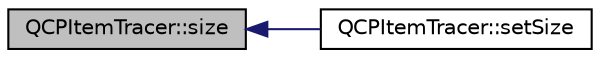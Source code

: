 digraph "QCPItemTracer::size"
{
  edge [fontname="Helvetica",fontsize="10",labelfontname="Helvetica",labelfontsize="10"];
  node [fontname="Helvetica",fontsize="10",shape=record];
  rankdir="LR";
  Node132 [label="QCPItemTracer::size",height=0.2,width=0.4,color="black", fillcolor="grey75", style="filled", fontcolor="black"];
  Node132 -> Node133 [dir="back",color="midnightblue",fontsize="10",style="solid",fontname="Helvetica"];
  Node133 [label="QCPItemTracer::setSize",height=0.2,width=0.4,color="black", fillcolor="white", style="filled",URL="$class_q_c_p_item_tracer.html#ae47fe0617f5fef5fdb766999569be10a"];
}
